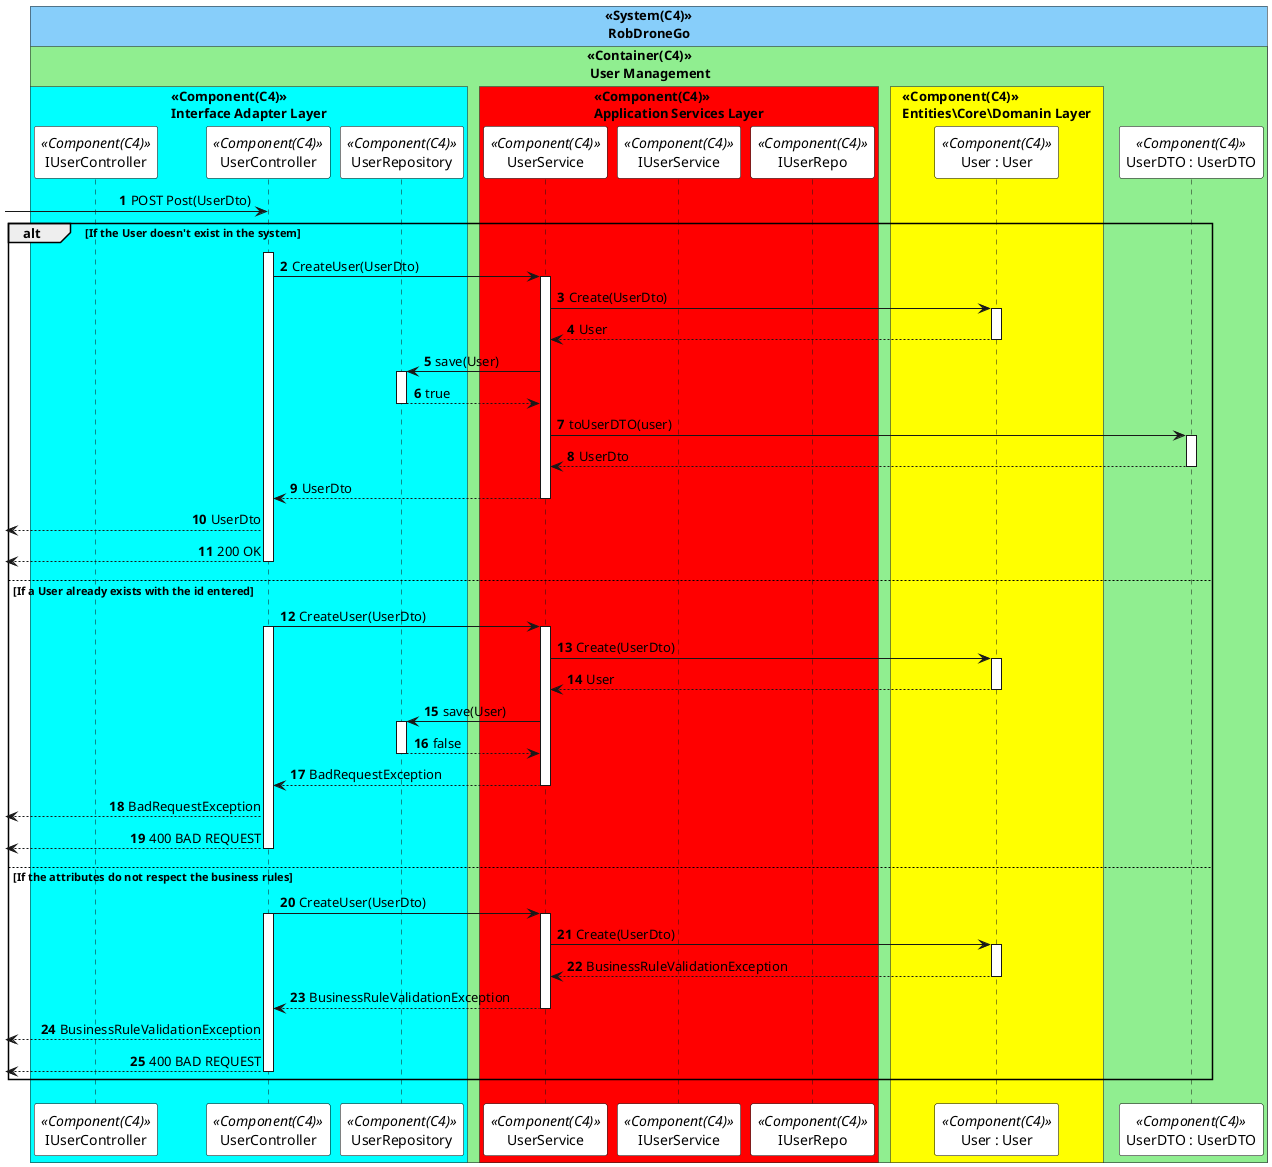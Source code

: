 @startuml createUserSD
autonumber

skinparam sequence {
ParticipantBorderColor black
ParticipantBackgroundColor white
}


!pragma teoz true
box "<<System(C4)>>\n RobDroneGo" #LightSkyBlue
    box "<<Container(C4)>>\n User Management" #LightGreen

        box "<<Component(C4)>>\nInterface Adapter Layer" #Cyan
            participant IUserController as  ICTL <<Component(C4)>>
            participant UserController as  CTL <<Component(C4)>>
            participant UserRepository as  DR <<Component(C4)>>
        end box
        box "<<Component(C4)>>\nApplication Services Layer" #Red
            participant UserService as  SV <<Component(C4)>>
            participant IUserService as  ISV <<Component(C4)>>
            participant IUserRepo as  IER <<Component(C4)>>
        end box
        box "<<Component(C4)>>\nEntities\Core\Domanin Layer" #Yellow
            participant "User : User" as  user <<Component(C4)>>
        end box
    participant "UserDTO : UserDTO" as  DTO <<Component(C4)>>

    end box
end box   


 -> CTL: POST Post(UserDto)
alt If the User doesn't exist in the system
activate CTL
CTL -> SV : CreateUser(UserDto)
activate SV

SV -> user : Create(UserDto)
activate user
user --> SV : User
deactivate user

SV -> DR : save(User)
activate DR
DR --> SV : true
deactivate DR

SV -> DTO : toUserDTO(user)
activate DTO
DTO --> SV : UserDto
deactivate DTO
SV --> CTL : UserDto
deactivate SV
 <-- CTL : UserDto

 <-- CTL: 200 OK
deactivate CTL





else If a User already exists with the id entered




CTL -> SV : CreateUser(UserDto)
activate CTL
activate SV

SV -> user : Create(UserDto)
activate user
user --> SV : User
deactivate user

SV -> DR : save(User)
activate DR
DR --> SV : false
deactivate DR
SV --> CTL : BadRequestException
deactivate SV
 <-- CTL : BadRequestException


 <-- CTL: 400 BAD REQUEST
deactivate CTL




else If the attributes do not respect the business rules


CTL -> SV : CreateUser(UserDto)
activate CTL
activate SV

SV -> user : Create(UserDto)
activate user
user --> SV : BusinessRuleValidationException
deactivate user

SV --> CTL : BusinessRuleValidationException
deactivate SV
 <-- CTL : BusinessRuleValidationException

 <-- CTL: 400 BAD REQUEST
deactivate CTL


end

@enduml